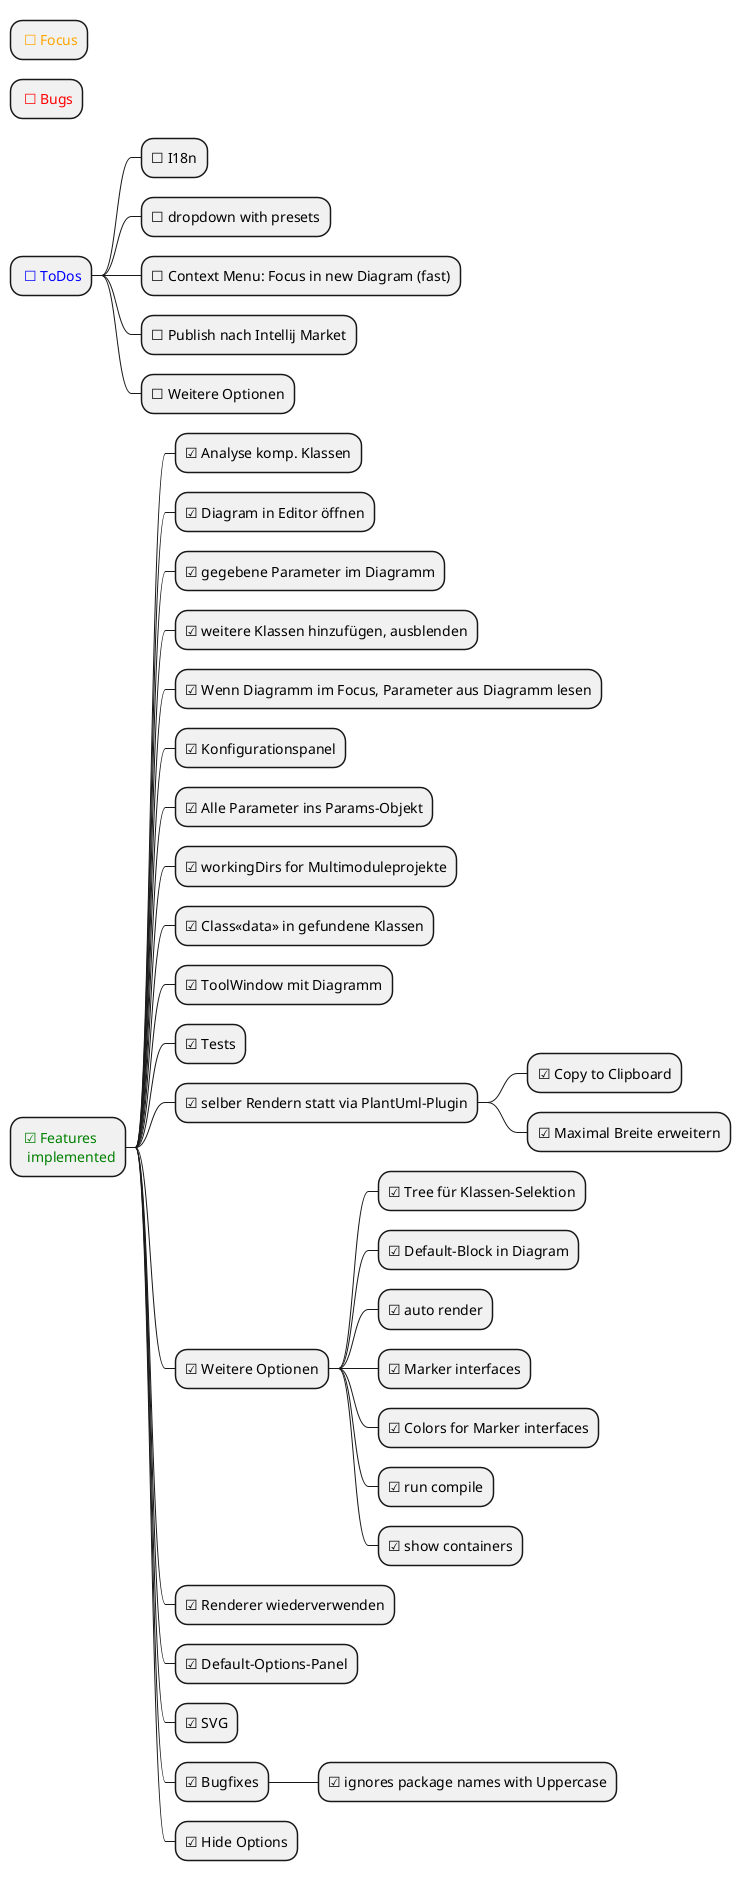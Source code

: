 @startmindmap
skinparam monochrome false

* <color:orange> ☐ Focus

* <color:red> ☐ Bugs

* <color:blue> ☐ ToDos
** ☐ I18n
** ☐ dropdown with presets
** ☐ Context Menu: Focus in new Diagram (fast)
** ☐ Publish nach Intellij Market
** ☐ Weitere Optionen


* <color:green> ☑ Features\n <color:green> implemented
** ☑ Analyse komp. Klassen
** ☑ Diagram in Editor öffnen
** ☑ gegebene Parameter im Diagramm
** ☑ weitere Klassen hinzufügen, ausblenden
** ☑ Wenn Diagramm im Focus, Parameter aus Diagramm lesen
** ☑ Konfigurationspanel
** ☑ Alle Parameter ins Params-Objekt
** ☑ workingDirs for Multimoduleprojekte
** ☑ Class<<data>> in gefundene Klassen
** ☑ ToolWindow mit Diagramm
** ☑ Tests
** ☑ selber Rendern statt via PlantUml-Plugin
*** ☑ Copy to Clipboard
*** ☑ Maximal Breite erweitern
** ☑ Weitere Optionen
*** ☑ Tree für Klassen-Selektion
*** ☑ Default-Block in Diagram
*** ☑ auto render
*** ☑ Marker interfaces
*** ☑ Colors for Marker interfaces
*** ☑ run compile
*** ☑ show containers
** ☑ Renderer wiederverwenden
** ☑ Default-Options-Panel
** ☑ SVG
** ☑ Bugfixes
*** ☑ ignores package names with Uppercase
** ☑ Hide Options


@endmindmap
